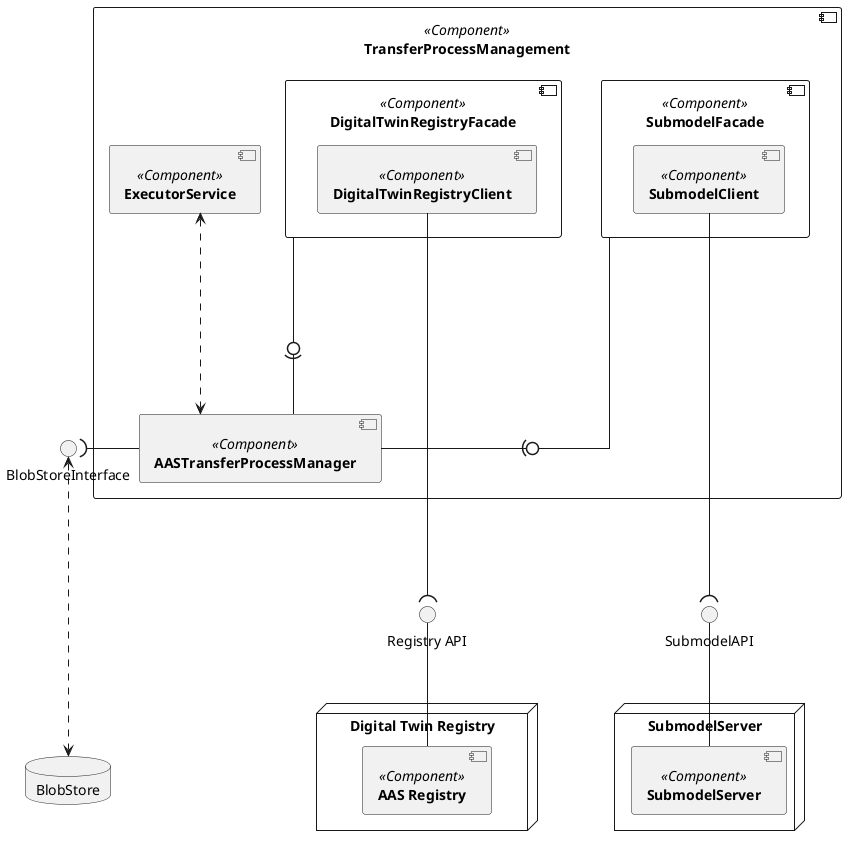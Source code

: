 @startuml
skinparam monochrome true
skinparam shadowing false
skinparam nodesep 10
skinparam ranksep 100
skinparam linetype ortho
skinparam defaultFontName "Architects daughter"


component [**TransferProcessManagement**] <<Component>> as TransferProcessManagement {
    component [**AASTransferProcessManager**] <<Component>> as TransferProcessManager
    component [**DigitalTwinRegistryFacade**] <<Component>> as DTRFacade {
        component [**DigitalTwinRegistryClient**] <<Component>> as DTRClient
    }
    component [**SubmodelFacade**] <<Component>> as SubmodelFacade {
        component [**SubmodelClient**] <<Component>> as SubmodelClient
    }
    component [**ExecutorService**] <<Component>> as ExecutorService
}

node "Digital Twin Registry" {
    [**AAS Registry**] <<Component>> as AASR
}

node "SubmodelServer" {
    [**SubmodelServer**] <<Component>> as SMS
}


DTRFacade --0)- TransferProcessManager
SubmodelFacade --0)- TransferProcessManager
ExecutorService <...> TransferProcessManager

interface "Registry API" as RegAPI
RegAPI -- AASR
DTRClient ----( RegAPI


interface "SubmodelAPI" as SMSAPI
SMSAPI -- SMS
SubmodelClient ----( SMSAPI

database BlobStore
TransferProcessManager -left-( BlobStoreInterface
BlobStoreInterface <...> BlobStore
@enduml